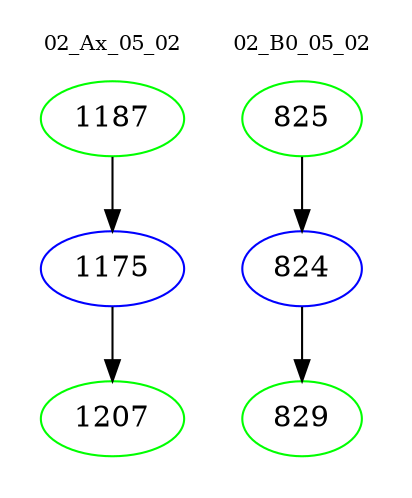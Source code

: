 digraph{
subgraph cluster_0 {
color = white
label = "02_Ax_05_02";
fontsize=10;
T0_1187 [label="1187", color="green"]
T0_1187 -> T0_1175 [color="black"]
T0_1175 [label="1175", color="blue"]
T0_1175 -> T0_1207 [color="black"]
T0_1207 [label="1207", color="green"]
}
subgraph cluster_1 {
color = white
label = "02_B0_05_02";
fontsize=10;
T1_825 [label="825", color="green"]
T1_825 -> T1_824 [color="black"]
T1_824 [label="824", color="blue"]
T1_824 -> T1_829 [color="black"]
T1_829 [label="829", color="green"]
}
}
